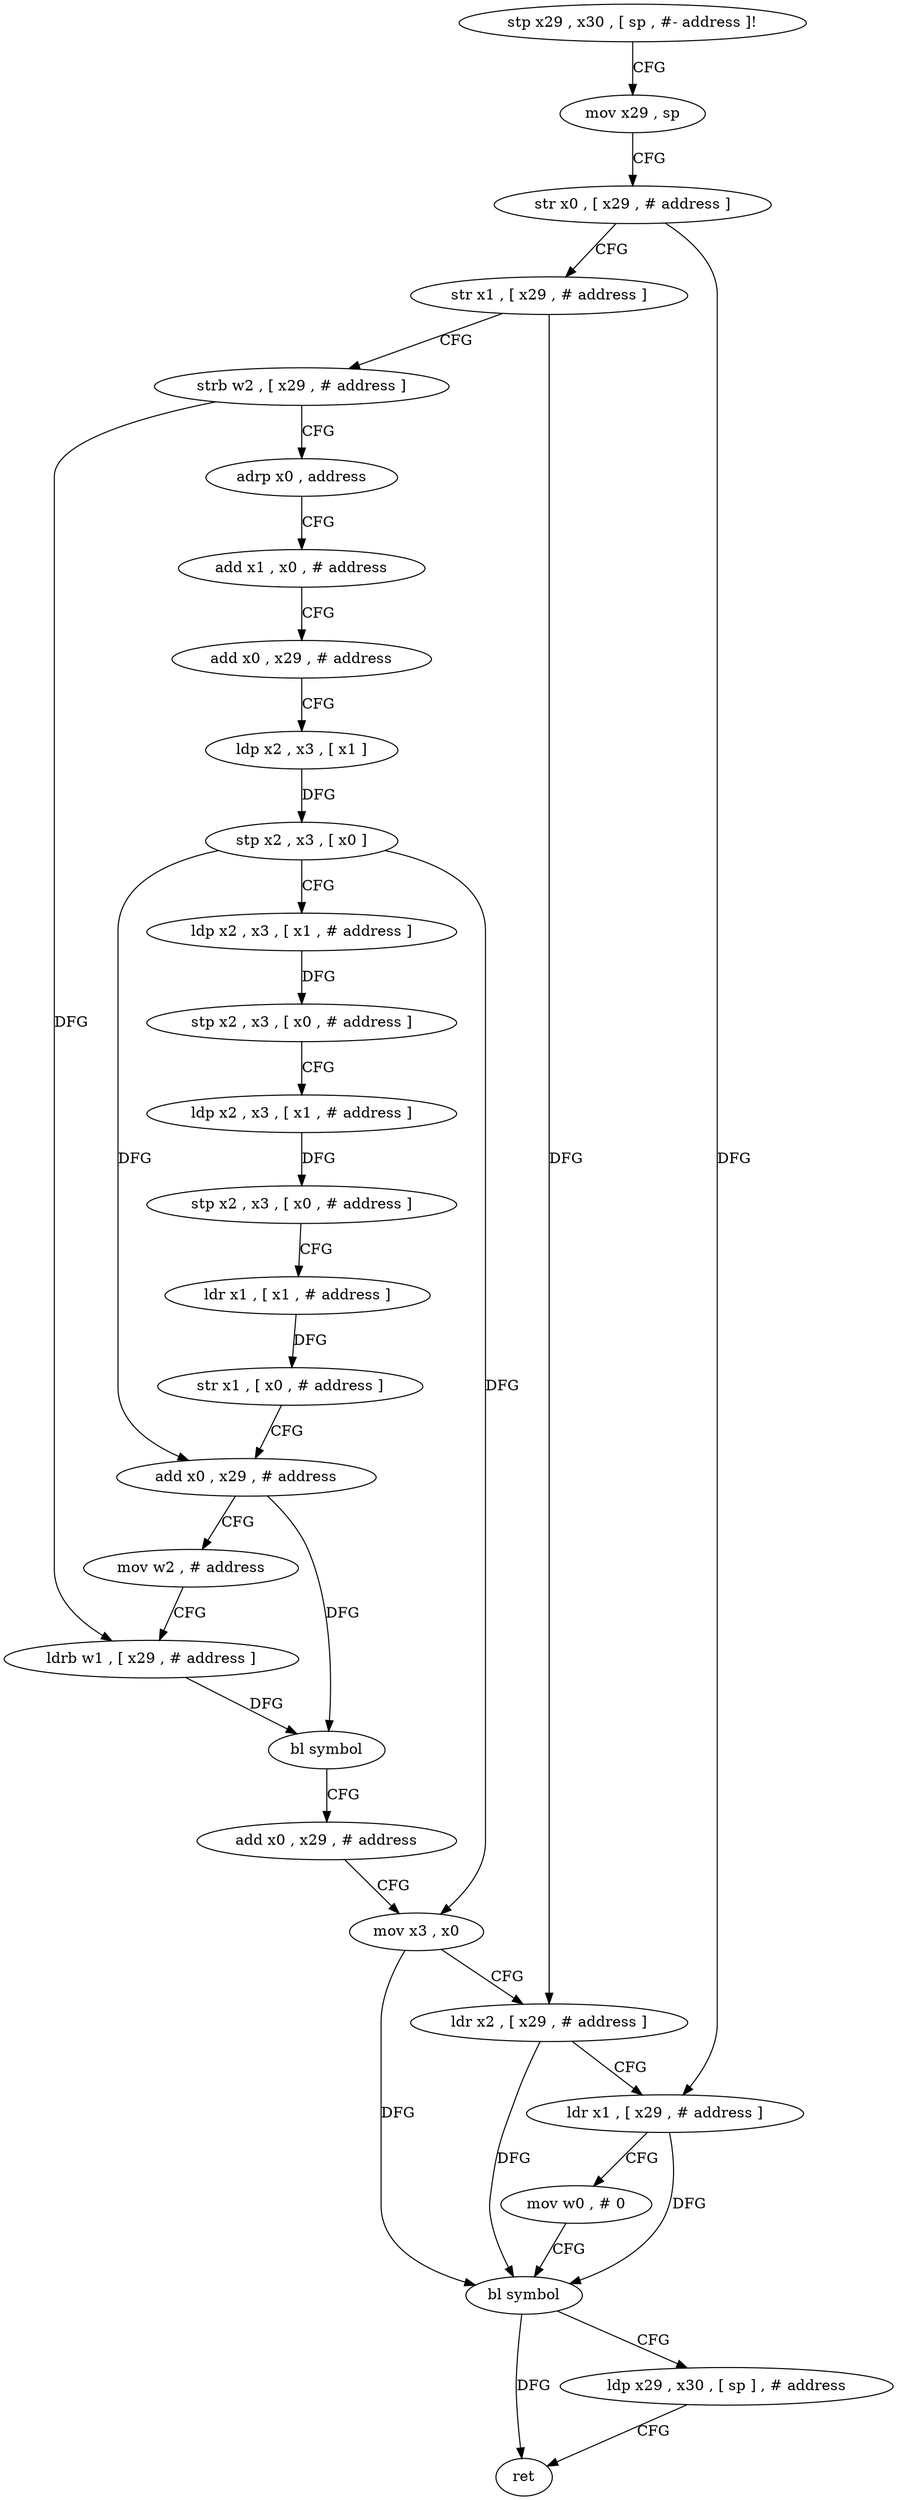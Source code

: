 digraph "func" {
"4381584" [label = "stp x29 , x30 , [ sp , #- address ]!" ]
"4381588" [label = "mov x29 , sp" ]
"4381592" [label = "str x0 , [ x29 , # address ]" ]
"4381596" [label = "str x1 , [ x29 , # address ]" ]
"4381600" [label = "strb w2 , [ x29 , # address ]" ]
"4381604" [label = "adrp x0 , address" ]
"4381608" [label = "add x1 , x0 , # address" ]
"4381612" [label = "add x0 , x29 , # address" ]
"4381616" [label = "ldp x2 , x3 , [ x1 ]" ]
"4381620" [label = "stp x2 , x3 , [ x0 ]" ]
"4381624" [label = "ldp x2 , x3 , [ x1 , # address ]" ]
"4381628" [label = "stp x2 , x3 , [ x0 , # address ]" ]
"4381632" [label = "ldp x2 , x3 , [ x1 , # address ]" ]
"4381636" [label = "stp x2 , x3 , [ x0 , # address ]" ]
"4381640" [label = "ldr x1 , [ x1 , # address ]" ]
"4381644" [label = "str x1 , [ x0 , # address ]" ]
"4381648" [label = "add x0 , x29 , # address" ]
"4381652" [label = "mov w2 , # address" ]
"4381656" [label = "ldrb w1 , [ x29 , # address ]" ]
"4381660" [label = "bl symbol" ]
"4381664" [label = "add x0 , x29 , # address" ]
"4381668" [label = "mov x3 , x0" ]
"4381672" [label = "ldr x2 , [ x29 , # address ]" ]
"4381676" [label = "ldr x1 , [ x29 , # address ]" ]
"4381680" [label = "mov w0 , # 0" ]
"4381684" [label = "bl symbol" ]
"4381688" [label = "ldp x29 , x30 , [ sp ] , # address" ]
"4381692" [label = "ret" ]
"4381584" -> "4381588" [ label = "CFG" ]
"4381588" -> "4381592" [ label = "CFG" ]
"4381592" -> "4381596" [ label = "CFG" ]
"4381592" -> "4381676" [ label = "DFG" ]
"4381596" -> "4381600" [ label = "CFG" ]
"4381596" -> "4381672" [ label = "DFG" ]
"4381600" -> "4381604" [ label = "CFG" ]
"4381600" -> "4381656" [ label = "DFG" ]
"4381604" -> "4381608" [ label = "CFG" ]
"4381608" -> "4381612" [ label = "CFG" ]
"4381612" -> "4381616" [ label = "CFG" ]
"4381616" -> "4381620" [ label = "DFG" ]
"4381620" -> "4381624" [ label = "CFG" ]
"4381620" -> "4381648" [ label = "DFG" ]
"4381620" -> "4381668" [ label = "DFG" ]
"4381624" -> "4381628" [ label = "DFG" ]
"4381628" -> "4381632" [ label = "CFG" ]
"4381632" -> "4381636" [ label = "DFG" ]
"4381636" -> "4381640" [ label = "CFG" ]
"4381640" -> "4381644" [ label = "DFG" ]
"4381644" -> "4381648" [ label = "CFG" ]
"4381648" -> "4381652" [ label = "CFG" ]
"4381648" -> "4381660" [ label = "DFG" ]
"4381652" -> "4381656" [ label = "CFG" ]
"4381656" -> "4381660" [ label = "DFG" ]
"4381660" -> "4381664" [ label = "CFG" ]
"4381664" -> "4381668" [ label = "CFG" ]
"4381668" -> "4381672" [ label = "CFG" ]
"4381668" -> "4381684" [ label = "DFG" ]
"4381672" -> "4381676" [ label = "CFG" ]
"4381672" -> "4381684" [ label = "DFG" ]
"4381676" -> "4381680" [ label = "CFG" ]
"4381676" -> "4381684" [ label = "DFG" ]
"4381680" -> "4381684" [ label = "CFG" ]
"4381684" -> "4381688" [ label = "CFG" ]
"4381684" -> "4381692" [ label = "DFG" ]
"4381688" -> "4381692" [ label = "CFG" ]
}
